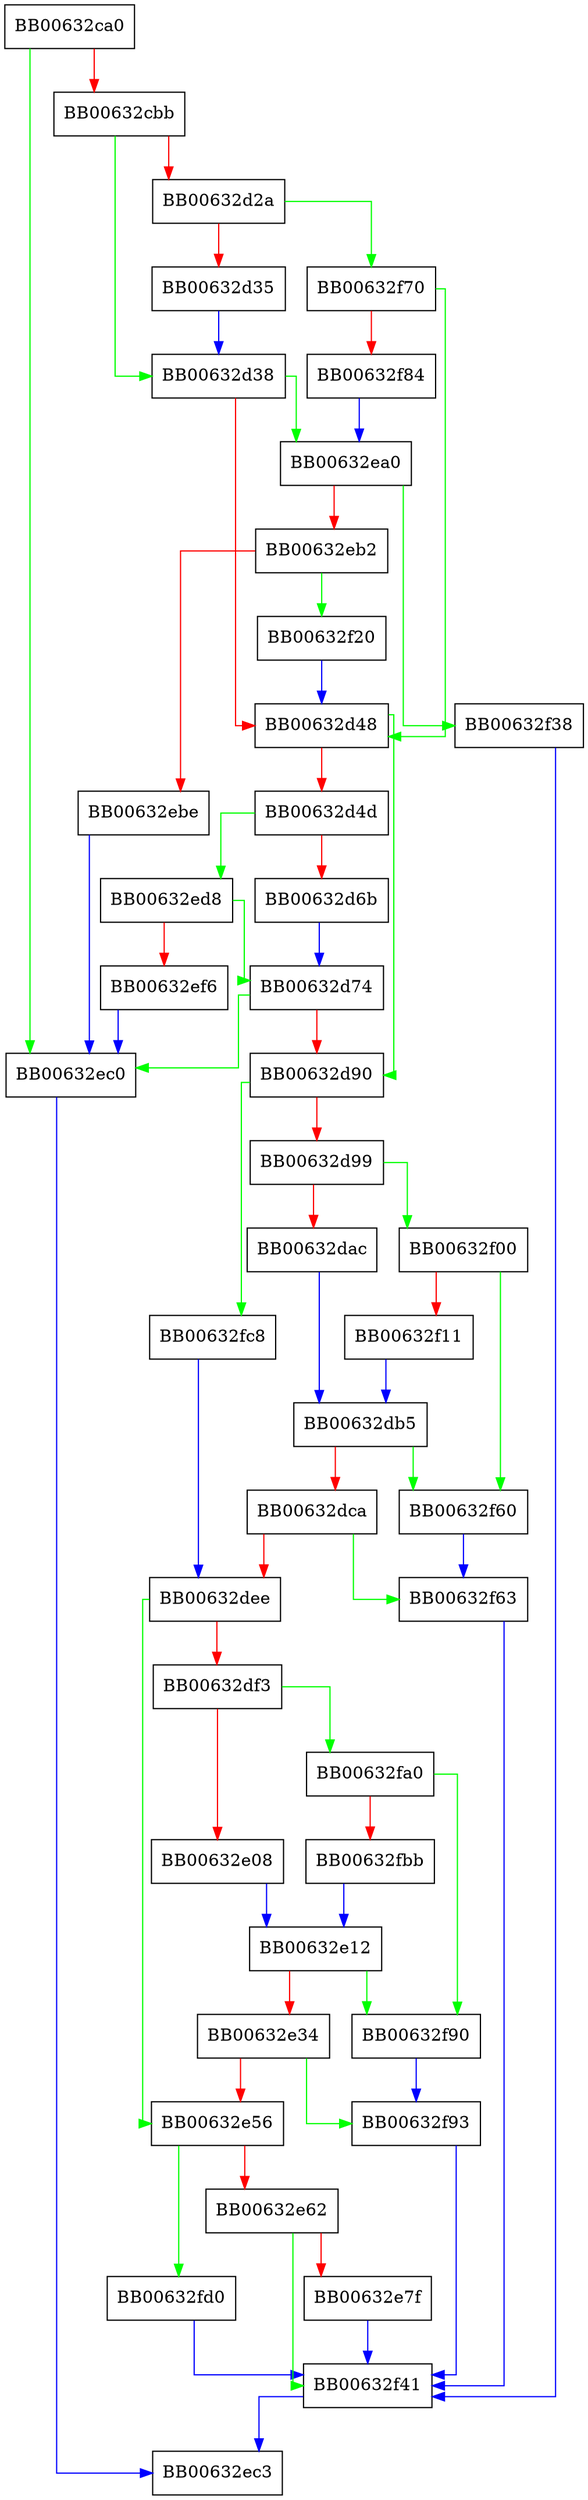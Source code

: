 digraph ossl_rsa_pss_params_30_fromdata {
  node [shape="box"];
  graph [splines=ortho];
  BB00632ca0 -> BB00632ec0 [color="green"];
  BB00632ca0 -> BB00632cbb [color="red"];
  BB00632cbb -> BB00632d38 [color="green"];
  BB00632cbb -> BB00632d2a [color="red"];
  BB00632d2a -> BB00632f70 [color="green"];
  BB00632d2a -> BB00632d35 [color="red"];
  BB00632d35 -> BB00632d38 [color="blue"];
  BB00632d38 -> BB00632ea0 [color="green"];
  BB00632d38 -> BB00632d48 [color="red"];
  BB00632d48 -> BB00632d90 [color="green"];
  BB00632d48 -> BB00632d4d [color="red"];
  BB00632d4d -> BB00632ed8 [color="green"];
  BB00632d4d -> BB00632d6b [color="red"];
  BB00632d6b -> BB00632d74 [color="blue"];
  BB00632d74 -> BB00632ec0 [color="green"];
  BB00632d74 -> BB00632d90 [color="red"];
  BB00632d90 -> BB00632fc8 [color="green"];
  BB00632d90 -> BB00632d99 [color="red"];
  BB00632d99 -> BB00632f00 [color="green"];
  BB00632d99 -> BB00632dac [color="red"];
  BB00632dac -> BB00632db5 [color="blue"];
  BB00632db5 -> BB00632f60 [color="green"];
  BB00632db5 -> BB00632dca [color="red"];
  BB00632dca -> BB00632f63 [color="green"];
  BB00632dca -> BB00632dee [color="red"];
  BB00632dee -> BB00632e56 [color="green"];
  BB00632dee -> BB00632df3 [color="red"];
  BB00632df3 -> BB00632fa0 [color="green"];
  BB00632df3 -> BB00632e08 [color="red"];
  BB00632e08 -> BB00632e12 [color="blue"];
  BB00632e12 -> BB00632f90 [color="green"];
  BB00632e12 -> BB00632e34 [color="red"];
  BB00632e34 -> BB00632f93 [color="green"];
  BB00632e34 -> BB00632e56 [color="red"];
  BB00632e56 -> BB00632fd0 [color="green"];
  BB00632e56 -> BB00632e62 [color="red"];
  BB00632e62 -> BB00632f41 [color="green"];
  BB00632e62 -> BB00632e7f [color="red"];
  BB00632e7f -> BB00632f41 [color="blue"];
  BB00632ea0 -> BB00632f38 [color="green"];
  BB00632ea0 -> BB00632eb2 [color="red"];
  BB00632eb2 -> BB00632f20 [color="green"];
  BB00632eb2 -> BB00632ebe [color="red"];
  BB00632ebe -> BB00632ec0 [color="blue"];
  BB00632ec0 -> BB00632ec3 [color="blue"];
  BB00632ed8 -> BB00632d74 [color="green"];
  BB00632ed8 -> BB00632ef6 [color="red"];
  BB00632ef6 -> BB00632ec0 [color="blue"];
  BB00632f00 -> BB00632f60 [color="green"];
  BB00632f00 -> BB00632f11 [color="red"];
  BB00632f11 -> BB00632db5 [color="blue"];
  BB00632f20 -> BB00632d48 [color="blue"];
  BB00632f38 -> BB00632f41 [color="blue"];
  BB00632f41 -> BB00632ec3 [color="blue"];
  BB00632f60 -> BB00632f63 [color="blue"];
  BB00632f63 -> BB00632f41 [color="blue"];
  BB00632f70 -> BB00632d48 [color="green"];
  BB00632f70 -> BB00632f84 [color="red"];
  BB00632f84 -> BB00632ea0 [color="blue"];
  BB00632f90 -> BB00632f93 [color="blue"];
  BB00632f93 -> BB00632f41 [color="blue"];
  BB00632fa0 -> BB00632f90 [color="green"];
  BB00632fa0 -> BB00632fbb [color="red"];
  BB00632fbb -> BB00632e12 [color="blue"];
  BB00632fc8 -> BB00632dee [color="blue"];
  BB00632fd0 -> BB00632f41 [color="blue"];
}